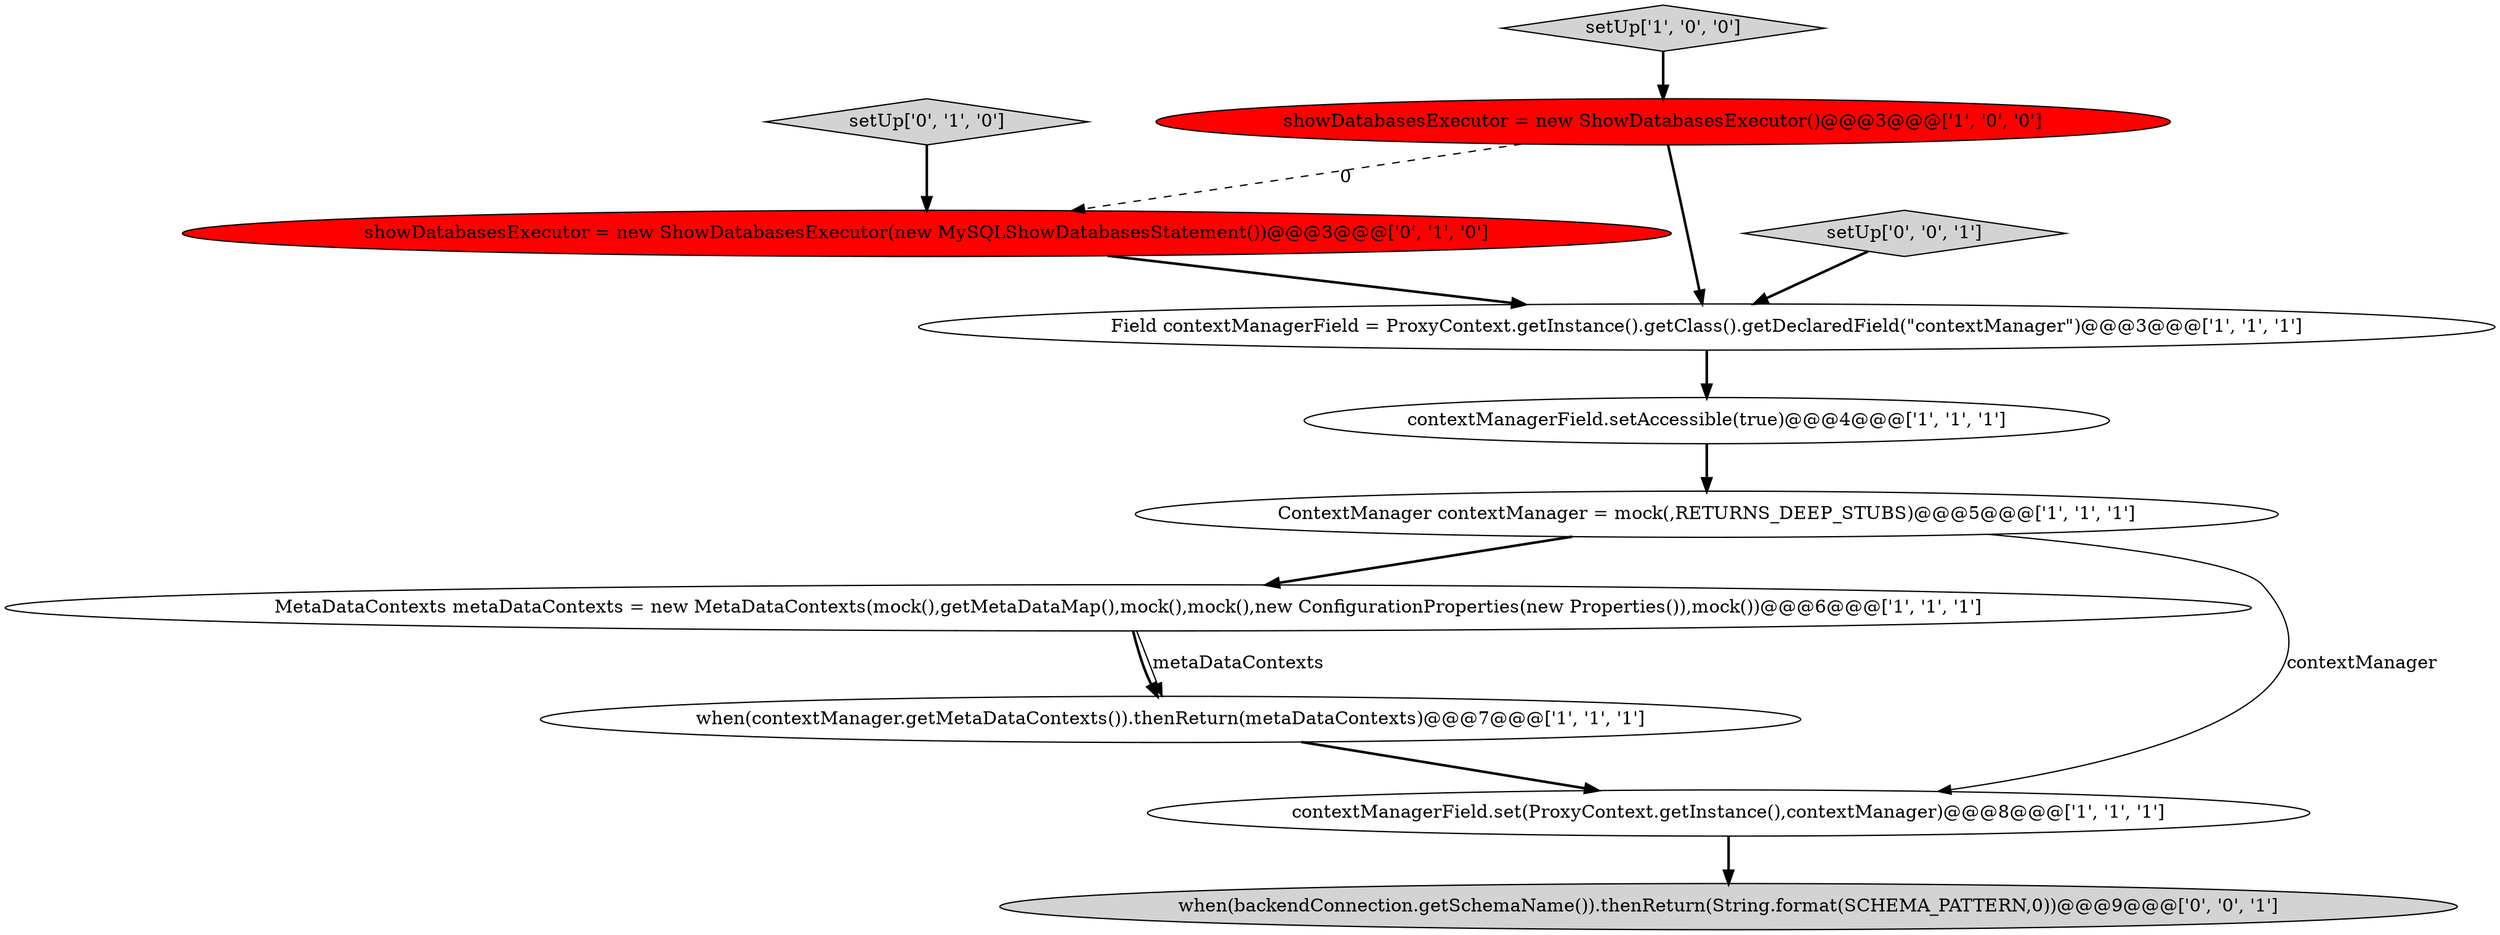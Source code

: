 digraph {
6 [style = filled, label = "ContextManager contextManager = mock(,RETURNS_DEEP_STUBS)@@@5@@@['1', '1', '1']", fillcolor = white, shape = ellipse image = "AAA0AAABBB1BBB"];
0 [style = filled, label = "when(contextManager.getMetaDataContexts()).thenReturn(metaDataContexts)@@@7@@@['1', '1', '1']", fillcolor = white, shape = ellipse image = "AAA0AAABBB1BBB"];
9 [style = filled, label = "setUp['0', '1', '0']", fillcolor = lightgray, shape = diamond image = "AAA0AAABBB2BBB"];
4 [style = filled, label = "Field contextManagerField = ProxyContext.getInstance().getClass().getDeclaredField(\"contextManager\")@@@3@@@['1', '1', '1']", fillcolor = white, shape = ellipse image = "AAA0AAABBB1BBB"];
5 [style = filled, label = "showDatabasesExecutor = new ShowDatabasesExecutor()@@@3@@@['1', '0', '0']", fillcolor = red, shape = ellipse image = "AAA1AAABBB1BBB"];
2 [style = filled, label = "contextManagerField.setAccessible(true)@@@4@@@['1', '1', '1']", fillcolor = white, shape = ellipse image = "AAA0AAABBB1BBB"];
11 [style = filled, label = "when(backendConnection.getSchemaName()).thenReturn(String.format(SCHEMA_PATTERN,0))@@@9@@@['0', '0', '1']", fillcolor = lightgray, shape = ellipse image = "AAA0AAABBB3BBB"];
3 [style = filled, label = "MetaDataContexts metaDataContexts = new MetaDataContexts(mock(),getMetaDataMap(),mock(),mock(),new ConfigurationProperties(new Properties()),mock())@@@6@@@['1', '1', '1']", fillcolor = white, shape = ellipse image = "AAA0AAABBB1BBB"];
7 [style = filled, label = "setUp['1', '0', '0']", fillcolor = lightgray, shape = diamond image = "AAA0AAABBB1BBB"];
1 [style = filled, label = "contextManagerField.set(ProxyContext.getInstance(),contextManager)@@@8@@@['1', '1', '1']", fillcolor = white, shape = ellipse image = "AAA0AAABBB1BBB"];
10 [style = filled, label = "setUp['0', '0', '1']", fillcolor = lightgray, shape = diamond image = "AAA0AAABBB3BBB"];
8 [style = filled, label = "showDatabasesExecutor = new ShowDatabasesExecutor(new MySQLShowDatabasesStatement())@@@3@@@['0', '1', '0']", fillcolor = red, shape = ellipse image = "AAA1AAABBB2BBB"];
5->8 [style = dashed, label="0"];
6->3 [style = bold, label=""];
3->0 [style = bold, label=""];
7->5 [style = bold, label=""];
6->1 [style = solid, label="contextManager"];
4->2 [style = bold, label=""];
8->4 [style = bold, label=""];
9->8 [style = bold, label=""];
3->0 [style = solid, label="metaDataContexts"];
2->6 [style = bold, label=""];
0->1 [style = bold, label=""];
5->4 [style = bold, label=""];
1->11 [style = bold, label=""];
10->4 [style = bold, label=""];
}
